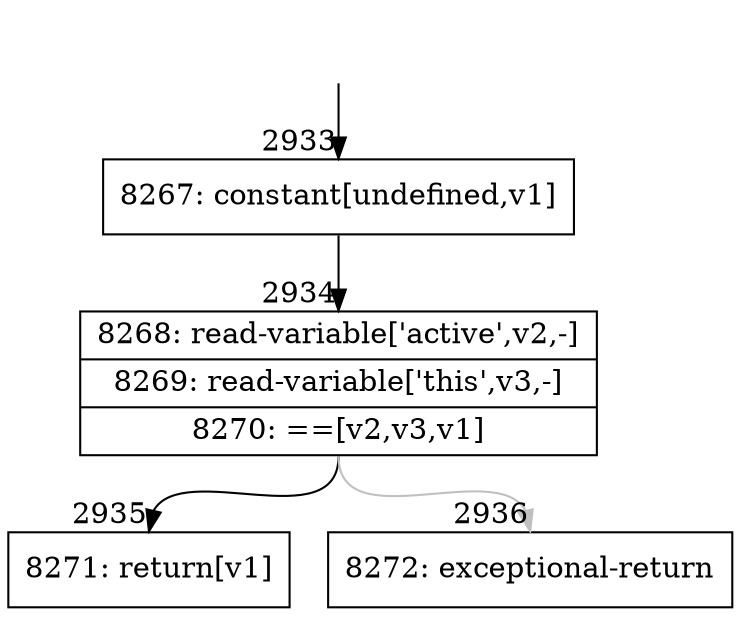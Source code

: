 digraph {
rankdir="TD"
BB_entry224[shape=none,label=""];
BB_entry224 -> BB2933 [tailport=s, headport=n, headlabel="    2933"]
BB2933 [shape=record label="{8267: constant[undefined,v1]}" ] 
BB2933 -> BB2934 [tailport=s, headport=n, headlabel="      2934"]
BB2934 [shape=record label="{8268: read-variable['active',v2,-]|8269: read-variable['this',v3,-]|8270: ==[v2,v3,v1]}" ] 
BB2934 -> BB2935 [tailport=s, headport=n, headlabel="      2935"]
BB2934 -> BB2936 [tailport=s, headport=n, color=gray, headlabel="      2936"]
BB2935 [shape=record label="{8271: return[v1]}" ] 
BB2936 [shape=record label="{8272: exceptional-return}" ] 
//#$~ 2282
}
